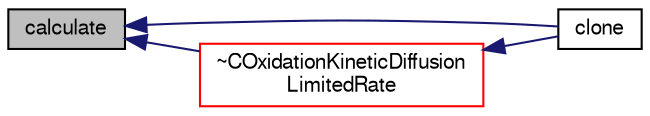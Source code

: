 digraph "calculate"
{
  bgcolor="transparent";
  edge [fontname="FreeSans",fontsize="10",labelfontname="FreeSans",labelfontsize="10"];
  node [fontname="FreeSans",fontsize="10",shape=record];
  rankdir="LR";
  Node365 [label="calculate",height=0.2,width=0.4,color="black", fillcolor="grey75", style="filled", fontcolor="black"];
  Node365 -> Node366 [dir="back",color="midnightblue",fontsize="10",style="solid",fontname="FreeSans"];
  Node366 [label="clone",height=0.2,width=0.4,color="black",URL="$a23630.html#a95a64b2a3c8105f645755a2c0c4d9881",tooltip="Construct and return a clone. "];
  Node365 -> Node367 [dir="back",color="midnightblue",fontsize="10",style="solid",fontname="FreeSans"];
  Node367 [label="~COxidationKineticDiffusion\lLimitedRate",height=0.2,width=0.4,color="red",URL="$a23630.html#adbaf3f4f7af460f27ea0e801d84d2d62",tooltip="Destructor. "];
  Node367 -> Node366 [dir="back",color="midnightblue",fontsize="10",style="solid",fontname="FreeSans"];
}

